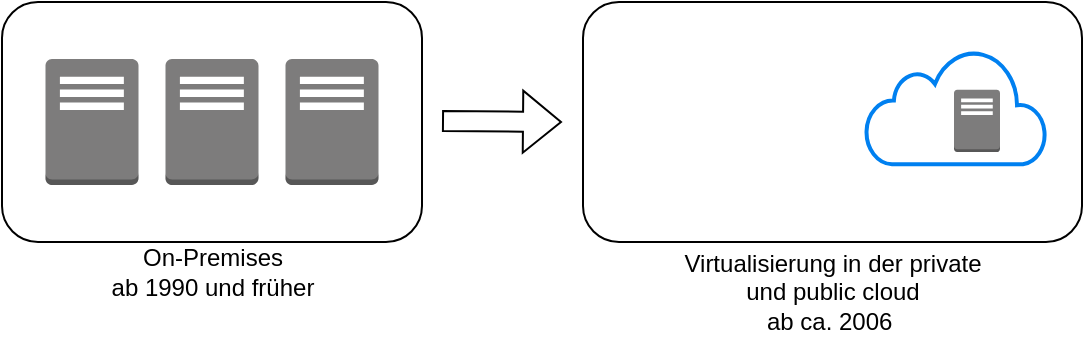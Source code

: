 <mxfile version="22.1.5" type="github">
  <diagram name="Page-1" id="MLb0eEZk8WbDBYt1BTFu">
    <mxGraphModel dx="1019" dy="744" grid="1" gridSize="10" guides="1" tooltips="1" connect="1" arrows="1" fold="1" page="1" pageScale="1" pageWidth="850" pageHeight="1100" math="0" shadow="0">
      <root>
        <mxCell id="0" />
        <mxCell id="1" parent="0" />
        <mxCell id="qEeIo-kLCVnpmG2jUH4E-1" value="" style="outlineConnect=0;dashed=0;verticalLabelPosition=bottom;verticalAlign=top;align=center;html=1;shape=mxgraph.aws3.traditional_server;fillColor=#7D7C7C;gradientColor=none;" vertex="1" parent="1">
          <mxGeometry x="51.75" y="188.5" width="46.5" height="63" as="geometry" />
        </mxCell>
        <mxCell id="qEeIo-kLCVnpmG2jUH4E-2" value="" style="outlineConnect=0;dashed=0;verticalLabelPosition=bottom;verticalAlign=top;align=center;html=1;shape=mxgraph.aws3.traditional_server;fillColor=#7D7C7C;gradientColor=none;" vertex="1" parent="1">
          <mxGeometry x="111.75" y="188.5" width="46.5" height="63" as="geometry" />
        </mxCell>
        <mxCell id="qEeIo-kLCVnpmG2jUH4E-3" value="" style="outlineConnect=0;dashed=0;verticalLabelPosition=bottom;verticalAlign=top;align=center;html=1;shape=mxgraph.aws3.traditional_server;fillColor=#7D7C7C;gradientColor=none;" vertex="1" parent="1">
          <mxGeometry x="171.75" y="188.5" width="46.5" height="63" as="geometry" />
        </mxCell>
        <mxCell id="qEeIo-kLCVnpmG2jUH4E-4" value="" style="rounded=1;whiteSpace=wrap;html=1;fillColor=none;" vertex="1" parent="1">
          <mxGeometry x="30" y="160" width="210" height="120" as="geometry" />
        </mxCell>
        <mxCell id="qEeIo-kLCVnpmG2jUH4E-5" value="" style="shape=flexArrow;endArrow=classic;html=1;rounded=0;" edge="1" parent="1">
          <mxGeometry width="50" height="50" relative="1" as="geometry">
            <mxPoint x="250" y="219.5" as="sourcePoint" />
            <mxPoint x="310" y="220" as="targetPoint" />
          </mxGeometry>
        </mxCell>
        <mxCell id="qEeIo-kLCVnpmG2jUH4E-6" value="On-Premises&lt;br&gt;ab 1990 und früher" style="text;html=1;strokeColor=none;fillColor=none;align=center;verticalAlign=middle;whiteSpace=wrap;rounded=0;" vertex="1" parent="1">
          <mxGeometry x="72.5" y="280" width="125" height="30" as="geometry" />
        </mxCell>
        <mxCell id="qEeIo-kLCVnpmG2jUH4E-10" value="" style="rounded=1;whiteSpace=wrap;html=1;fillColor=none;" vertex="1" parent="1">
          <mxGeometry x="320.5" y="160" width="249.5" height="120" as="geometry" />
        </mxCell>
        <mxCell id="qEeIo-kLCVnpmG2jUH4E-11" value="Virtualisierung in der private und public cloud&lt;br&gt;ab ca. 2006&amp;nbsp;" style="text;html=1;strokeColor=none;fillColor=none;align=center;verticalAlign=middle;whiteSpace=wrap;rounded=0;" vertex="1" parent="1">
          <mxGeometry x="366.63" y="290" width="157.25" height="30" as="geometry" />
        </mxCell>
        <mxCell id="qEeIo-kLCVnpmG2jUH4E-18" value="" style="shape=image;verticalLabelPosition=bottom;labelBackgroundColor=default;verticalAlign=top;aspect=fixed;imageAspect=0;image=https://arunpotti.files.wordpress.com/2021/12/microsoft_azure.svg_.png;" vertex="1" parent="1">
          <mxGeometry x="340" y="185" width="55" height="55" as="geometry" />
        </mxCell>
        <mxCell id="qEeIo-kLCVnpmG2jUH4E-19" value="" style="shape=image;verticalLabelPosition=bottom;labelBackgroundColor=default;verticalAlign=top;aspect=fixed;imageAspect=0;image=https://static-00.iconduck.com/assets.00/aws-icon-2048x2048-ptyrjxdo.png;" vertex="1" parent="1">
          <mxGeometry x="396.38" y="183.38" width="58.25" height="58.25" as="geometry" />
        </mxCell>
        <mxCell id="qEeIo-kLCVnpmG2jUH4E-20" value="" style="html=1;verticalLabelPosition=bottom;align=center;labelBackgroundColor=#ffffff;verticalAlign=top;strokeWidth=2;strokeColor=#0080F0;shadow=0;dashed=0;shape=mxgraph.ios7.icons.cloud;" vertex="1" parent="1">
          <mxGeometry x="462" y="183.87" width="90" height="57.27" as="geometry" />
        </mxCell>
        <mxCell id="qEeIo-kLCVnpmG2jUH4E-21" value="" style="outlineConnect=0;dashed=0;verticalLabelPosition=bottom;verticalAlign=top;align=center;html=1;shape=mxgraph.aws3.traditional_server;fillColor=#7D7C7C;gradientColor=none;" vertex="1" parent="1">
          <mxGeometry x="506" y="203.87" width="23" height="31.16" as="geometry" />
        </mxCell>
      </root>
    </mxGraphModel>
  </diagram>
</mxfile>

